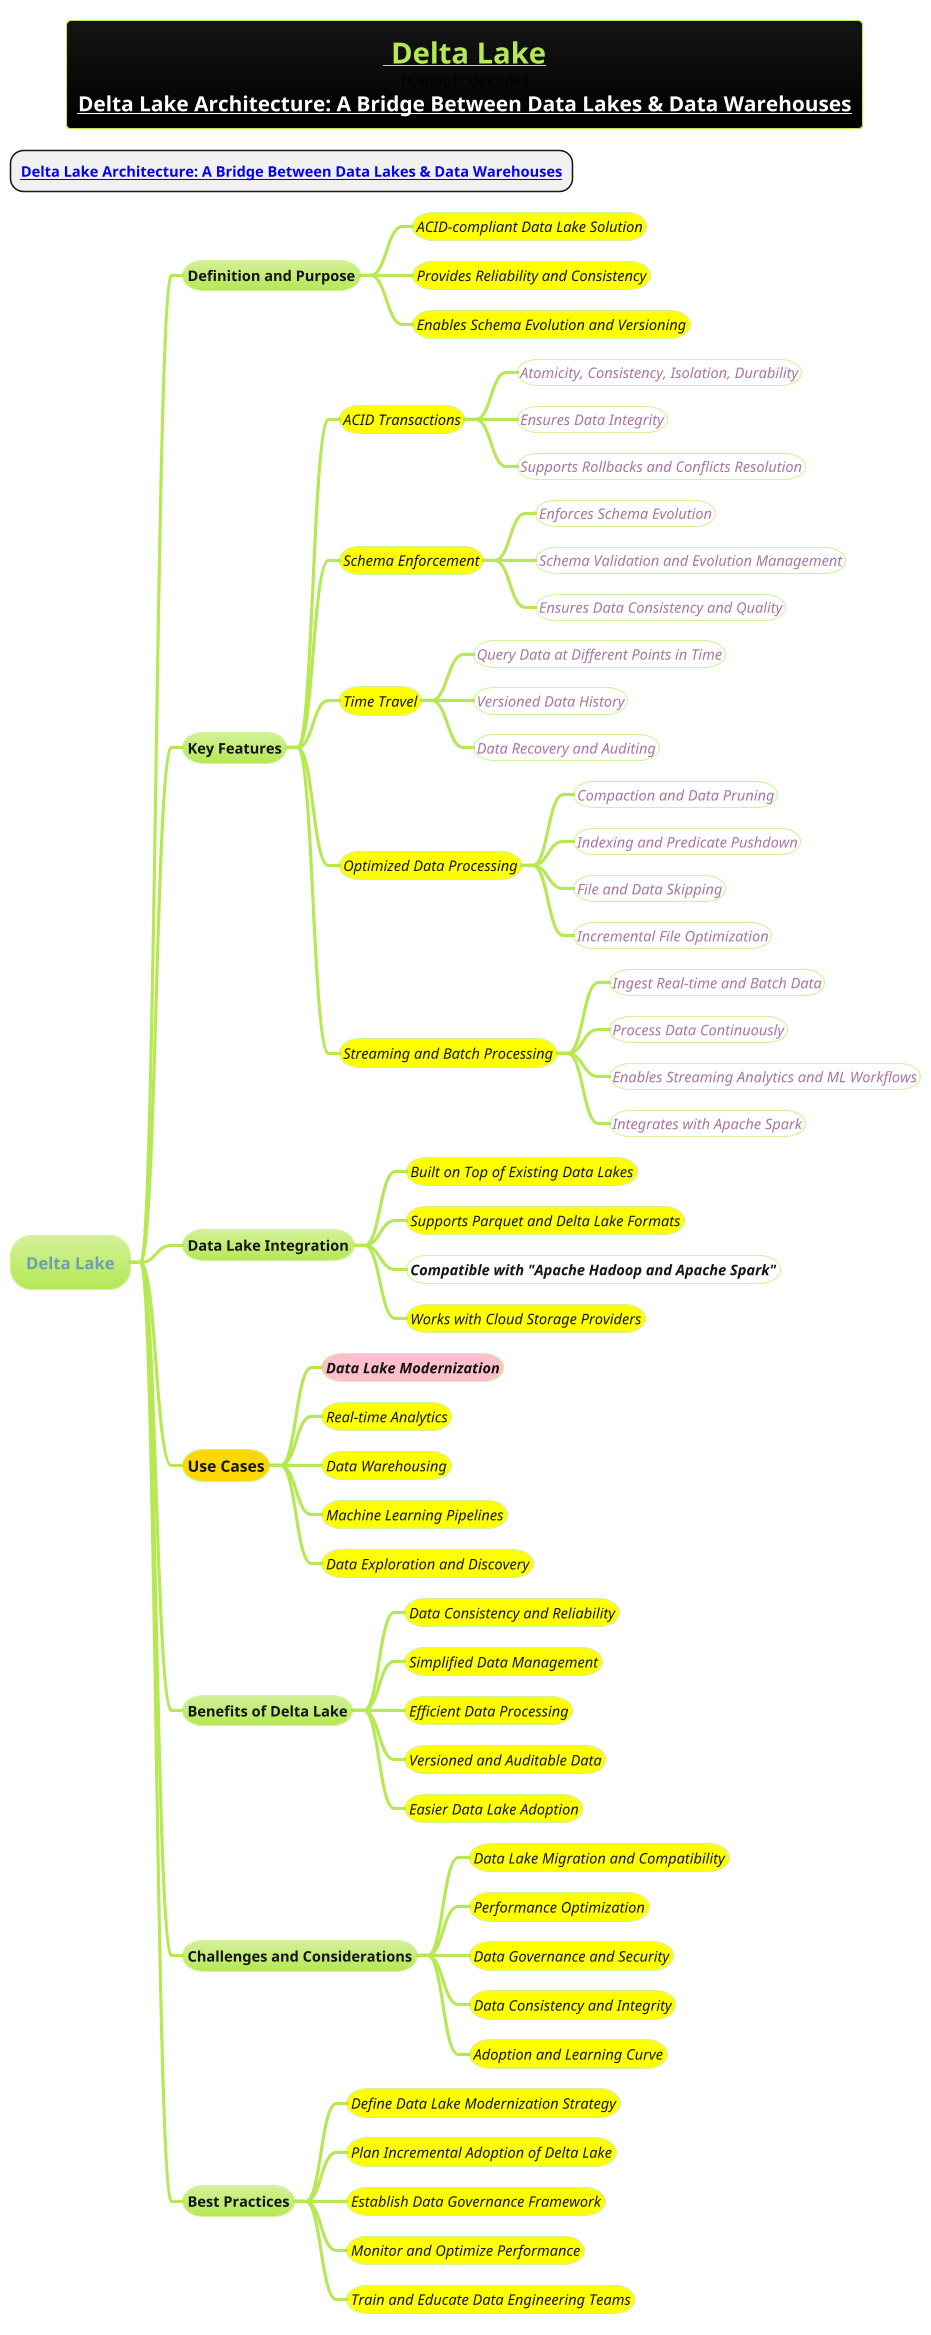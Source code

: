@startmindmap

title =__ Delta Lake__\n<img:images/img_2.png>\n[[https://streamsets.com/blog/delta-lake-architecture-bridge-between-data-lakes-data-warehouses/ Delta Lake Architecture: A Bridge Between Data Lakes & Data Warehouses]]
* **[[https://streamsets.com/blog/delta-lake-architecture-bridge-between-data-lakes-data-warehouses/ Delta Lake Architecture: A Bridge Between Data Lakes & Data Warehouses]]**
!theme hacker
* Delta Lake

** Definition and Purpose
***[#yellow] ====<size:14>ACID-compliant Data Lake Solution
***[#yellow] ====<size:14>Provides Reliability and Consistency
***[#yellow] ====<size:14>Enables Schema Evolution and Versioning

** Key Features
***[#yellow] ====<size:14>ACID Transactions
****[#white] ====<size:14>Atomicity, Consistency, Isolation, Durability
****[#white] ====<size:14>Ensures Data Integrity
****[#white] ====<size:14>Supports Rollbacks and Conflicts Resolution

***[#yellow] ====<size:14>Schema Enforcement
****[#white] ====<size:14>Enforces Schema Evolution
****[#white] ====<size:14>Schema Validation and Evolution Management
****[#white] ====<size:14>Ensures Data Consistency and Quality

***[#yellow] ====<size:14>Time Travel
****[#white] ====<size:14>Query Data at Different Points in Time
****[#white] ====<size:14>Versioned Data History
****[#white] ====<size:14>Data Recovery and Auditing

***[#yellow] ====<size:14>Optimized Data Processing
****[#white] ====<size:14>Compaction and Data Pruning
****[#white] ====<size:14>Indexing and Predicate Pushdown
****[#white] ====<size:14>File and Data Skipping
****[#white] ====<size:14>Incremental File Optimization

***[#yellow] ====<size:14>Streaming and Batch Processing
****[#white] ====<size:14>Ingest Real-time and Batch Data
****[#white] ====<size:14>Process Data Continuously
****[#white] ====<size:14>Enables Streaming Analytics and ML Workflows
****[#white] ====<size:14>Integrates with Apache Spark

** Data Lake Integration
***[#yellow] ====<size:14>Built on Top of Existing Data Lakes
***[#yellow] ====<size:14>Supports Parquet and Delta Lake Formats
***[#white] ====<size:14>**Compatible with "Apache Hadoop and Apache Spark"**
***[#yellow] ====<size:14>Works with Cloud Storage Providers

**[#gold] ===Use Cases
***[#pink] ====<size:14>**Data Lake Modernization**
***[#yellow] ====<size:14>Real-time Analytics
***[#yellow] ====<size:14>Data Warehousing
***[#yellow] ====<size:14>Machine Learning Pipelines
***[#yellow] ====<size:14>Data Exploration and Discovery

** Benefits of Delta Lake
***[#yellow] ====<size:14>Data Consistency and Reliability
***[#yellow] ====<size:14>Simplified Data Management
***[#yellow] ====<size:14>Efficient Data Processing
***[#yellow] ====<size:14>Versioned and Auditable Data
***[#yellow] ====<size:14>Easier Data Lake Adoption

** Challenges and Considerations
***[#yellow] ====<size:14>Data Lake Migration and Compatibility
***[#yellow] ====<size:14>Performance Optimization
***[#yellow] ====<size:14>Data Governance and Security
***[#yellow] ====<size:14>Data Consistency and Integrity
***[#yellow] ====<size:14>Adoption and Learning Curve

** Best Practices
***[#yellow] ====<size:14>Define Data Lake Modernization Strategy
***[#yellow] ====<size:14>Plan Incremental Adoption of Delta Lake
***[#yellow] ====<size:14>Establish Data Governance Framework
***[#yellow] ====<size:14>Monitor and Optimize Performance
***[#yellow] ====<size:14>Train and Educate Data Engineering Teams

@endmindmap
